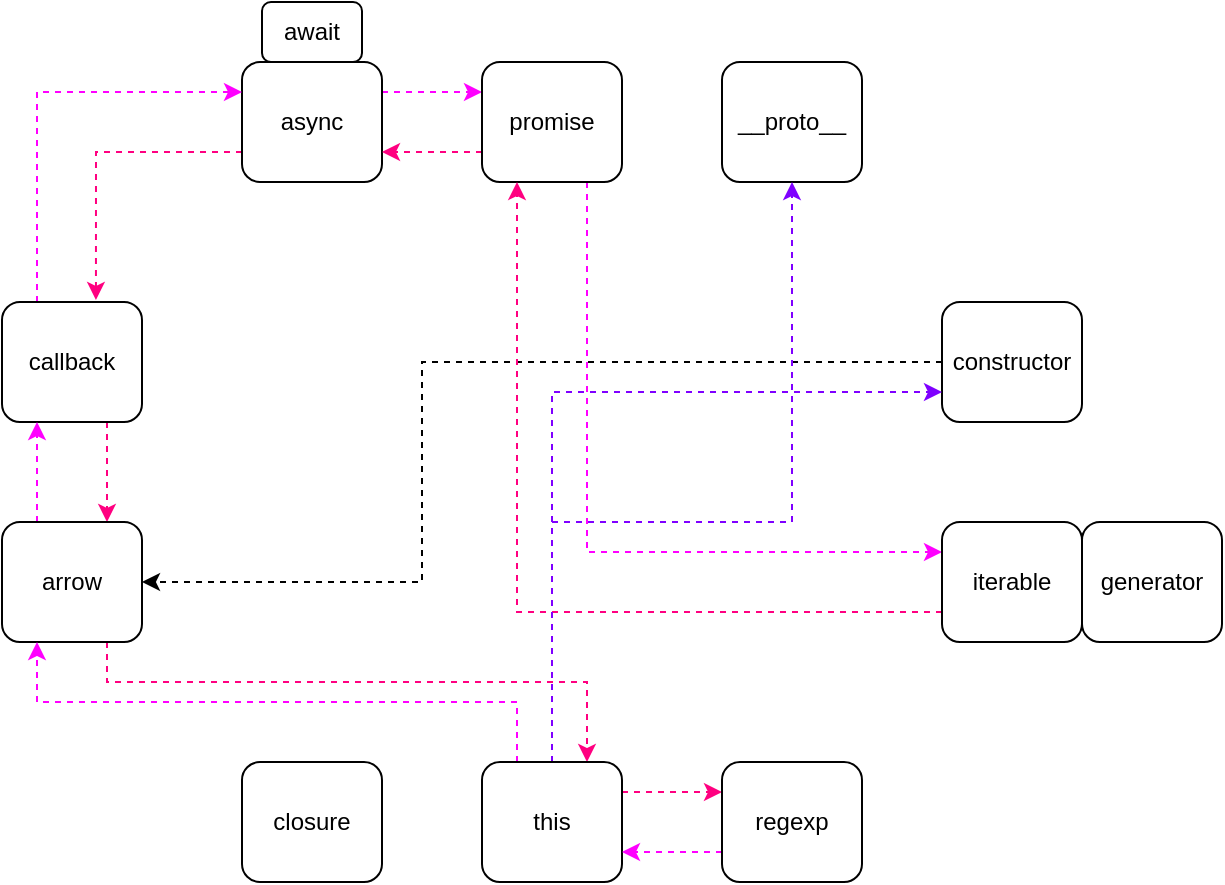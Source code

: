 <mxfile version="12.2.3" type="github" pages="1"><diagram id="gEzi6BaxBwg0mp5QSkwi" name="think[taro]"><mxGraphModel dx="946" dy="524" grid="1" gridSize="10" guides="1" tooltips="1" connect="1" arrows="1" fold="1" page="1" pageScale="1" pageWidth="827" pageHeight="1169" math="0" shadow="0"><root><mxCell id="0"/><mxCell id="1" parent="0"/><mxCell id="PK4Ka3FlkjGyycXvAM_a-22" style="edgeStyle=orthogonalEdgeStyle;rounded=0;orthogonalLoop=1;jettySize=auto;html=1;exitX=1;exitY=0.25;exitDx=0;exitDy=0;entryX=0;entryY=0.25;entryDx=0;entryDy=0;dashed=1;strokeColor=#FF00FF;fontColor=#FF00FF;" edge="1" parent="1" source="PK4Ka3FlkjGyycXvAM_a-1" target="PK4Ka3FlkjGyycXvAM_a-2"><mxGeometry relative="1" as="geometry"/></mxCell><mxCell id="PK4Ka3FlkjGyycXvAM_a-27" style="edgeStyle=orthogonalEdgeStyle;rounded=0;orthogonalLoop=1;jettySize=auto;html=1;exitX=0;exitY=0.75;exitDx=0;exitDy=0;entryX=0.671;entryY=-0.017;entryDx=0;entryDy=0;entryPerimeter=0;dashed=1;fontColor=#FF0080;strokeColor=#FF0080;" edge="1" parent="1" source="PK4Ka3FlkjGyycXvAM_a-1" target="PK4Ka3FlkjGyycXvAM_a-5"><mxGeometry relative="1" as="geometry"><Array as="points"><mxPoint x="127" y="145"/></Array></mxGeometry></mxCell><mxCell id="PK4Ka3FlkjGyycXvAM_a-1" value="async" style="rounded=1;whiteSpace=wrap;html=1;" vertex="1" parent="1"><mxGeometry x="200" y="100" width="70" height="60" as="geometry"/></mxCell><mxCell id="PK4Ka3FlkjGyycXvAM_a-23" style="edgeStyle=orthogonalEdgeStyle;rounded=0;orthogonalLoop=1;jettySize=auto;html=1;exitX=0;exitY=0.75;exitDx=0;exitDy=0;entryX=1;entryY=0.75;entryDx=0;entryDy=0;dashed=1;fontColor=#FF0080;strokeColor=#FF0080;" edge="1" parent="1" source="PK4Ka3FlkjGyycXvAM_a-2" target="PK4Ka3FlkjGyycXvAM_a-1"><mxGeometry relative="1" as="geometry"/></mxCell><mxCell id="PK4Ka3FlkjGyycXvAM_a-42" style="edgeStyle=orthogonalEdgeStyle;rounded=0;orthogonalLoop=1;jettySize=auto;html=1;exitX=0.75;exitY=1;exitDx=0;exitDy=0;entryX=0;entryY=0.25;entryDx=0;entryDy=0;dashed=1;strokeColor=#FF00FF;fontColor=#CC00CC;" edge="1" parent="1" source="PK4Ka3FlkjGyycXvAM_a-2" target="PK4Ka3FlkjGyycXvAM_a-8"><mxGeometry relative="1" as="geometry"/></mxCell><mxCell id="PK4Ka3FlkjGyycXvAM_a-2" value="promise&lt;span style=&quot;color: rgba(0 , 0 , 0 , 0) ; font-family: monospace ; font-size: 0px ; white-space: nowrap&quot;&gt;%3CmxGraphModel%3E%3Croot%3E%3CmxCell%20id%3D%220%22%2F%3E%3CmxCell%20id%3D%221%22%20parent%3D%220%22%2F%3E%3CmxCell%20id%3D%222%22%20value%3D%22async%22%20style%3D%22rounded%3D1%3BwhiteSpace%3Dwrap%3Bhtml%3D1%3B%22%20vertex%3D%221%22%20parent%3D%221%22%3E%3CmxGeometry%20x%3D%22200%22%20y%3D%22100%22%20width%3D%2270%22%20height%3D%2260%22%20as%3D%22geometry%22%2F%3E%3C%2FmxCell%3E%3C%2Froot%3E%3C%2FmxGraphModel%3E&lt;/span&gt;" style="rounded=1;whiteSpace=wrap;html=1;" vertex="1" parent="1"><mxGeometry x="320" y="100" width="70" height="60" as="geometry"/></mxCell><mxCell id="PK4Ka3FlkjGyycXvAM_a-3" value="__proto__" style="rounded=1;whiteSpace=wrap;html=1;" vertex="1" parent="1"><mxGeometry x="440" y="100" width="70" height="60" as="geometry"/></mxCell><mxCell id="PK4Ka3FlkjGyycXvAM_a-4" value="await" style="rounded=1;whiteSpace=wrap;html=1;" vertex="1" parent="1"><mxGeometry x="210" y="70" width="50" height="30" as="geometry"/></mxCell><mxCell id="PK4Ka3FlkjGyycXvAM_a-26" style="edgeStyle=orthogonalEdgeStyle;rounded=0;orthogonalLoop=1;jettySize=auto;html=1;exitX=0.25;exitY=0;exitDx=0;exitDy=0;entryX=0;entryY=0.25;entryDx=0;entryDy=0;dashed=1;strokeColor=#FF00FF;fontColor=#FF00FF;" edge="1" parent="1" source="PK4Ka3FlkjGyycXvAM_a-5" target="PK4Ka3FlkjGyycXvAM_a-1"><mxGeometry relative="1" as="geometry"/></mxCell><mxCell id="PK4Ka3FlkjGyycXvAM_a-37" style="edgeStyle=orthogonalEdgeStyle;rounded=0;orthogonalLoop=1;jettySize=auto;html=1;exitX=0.75;exitY=1;exitDx=0;exitDy=0;entryX=0.75;entryY=0;entryDx=0;entryDy=0;dashed=1;fontColor=#FF0080;strokeColor=#FF0080;" edge="1" parent="1" source="PK4Ka3FlkjGyycXvAM_a-5" target="PK4Ka3FlkjGyycXvAM_a-6"><mxGeometry relative="1" as="geometry"/></mxCell><mxCell id="PK4Ka3FlkjGyycXvAM_a-5" value="callback" style="rounded=1;whiteSpace=wrap;html=1;" vertex="1" parent="1"><mxGeometry x="80" y="220" width="70" height="60" as="geometry"/></mxCell><mxCell id="PK4Ka3FlkjGyycXvAM_a-28" style="edgeStyle=orthogonalEdgeStyle;rounded=0;orthogonalLoop=1;jettySize=auto;html=1;exitX=0.25;exitY=0;exitDx=0;exitDy=0;entryX=0.25;entryY=1;entryDx=0;entryDy=0;dashed=1;strokeColor=#FF00FF;fontColor=#FF00FF;" edge="1" parent="1" source="PK4Ka3FlkjGyycXvAM_a-6" target="PK4Ka3FlkjGyycXvAM_a-5"><mxGeometry relative="1" as="geometry"/></mxCell><mxCell id="PK4Ka3FlkjGyycXvAM_a-32" style="edgeStyle=orthogonalEdgeStyle;rounded=0;orthogonalLoop=1;jettySize=auto;html=1;exitX=0.75;exitY=1;exitDx=0;exitDy=0;entryX=0.75;entryY=0;entryDx=0;entryDy=0;dashed=1;fontColor=#FF0080;strokeColor=#FF0080;" edge="1" parent="1" source="PK4Ka3FlkjGyycXvAM_a-6" target="PK4Ka3FlkjGyycXvAM_a-10"><mxGeometry relative="1" as="geometry"><Array as="points"><mxPoint x="133" y="410"/><mxPoint x="373" y="410"/></Array></mxGeometry></mxCell><mxCell id="PK4Ka3FlkjGyycXvAM_a-6" value="arrow" style="rounded=1;whiteSpace=wrap;html=1;" vertex="1" parent="1"><mxGeometry x="80" y="330" width="70" height="60" as="geometry"/></mxCell><mxCell id="PK4Ka3FlkjGyycXvAM_a-38" style="edgeStyle=orthogonalEdgeStyle;rounded=0;orthogonalLoop=1;jettySize=auto;html=1;exitX=0;exitY=0.5;exitDx=0;exitDy=0;entryX=1;entryY=0.5;entryDx=0;entryDy=0;dashed=1;" edge="1" parent="1" source="PK4Ka3FlkjGyycXvAM_a-7" target="PK4Ka3FlkjGyycXvAM_a-6"><mxGeometry relative="1" as="geometry"><Array as="points"><mxPoint x="290" y="250"/><mxPoint x="290" y="360"/></Array></mxGeometry></mxCell><mxCell id="PK4Ka3FlkjGyycXvAM_a-7" value="constructor" style="rounded=1;whiteSpace=wrap;html=1;" vertex="1" parent="1"><mxGeometry x="550" y="220" width="70" height="60" as="geometry"/></mxCell><mxCell id="PK4Ka3FlkjGyycXvAM_a-43" style="edgeStyle=orthogonalEdgeStyle;rounded=0;orthogonalLoop=1;jettySize=auto;html=1;exitX=0;exitY=0.75;exitDx=0;exitDy=0;entryX=0.25;entryY=1;entryDx=0;entryDy=0;dashed=1;strokeColor=#FF0080;fontColor=#FF0080;" edge="1" parent="1" source="PK4Ka3FlkjGyycXvAM_a-8" target="PK4Ka3FlkjGyycXvAM_a-2"><mxGeometry relative="1" as="geometry"/></mxCell><mxCell id="PK4Ka3FlkjGyycXvAM_a-8" value="iterable" style="rounded=1;whiteSpace=wrap;html=1;" vertex="1" parent="1"><mxGeometry x="550" y="330" width="70" height="60" as="geometry"/></mxCell><mxCell id="PK4Ka3FlkjGyycXvAM_a-9" value="closure" style="rounded=1;whiteSpace=wrap;html=1;" vertex="1" parent="1"><mxGeometry x="200" y="450" width="70" height="60" as="geometry"/></mxCell><mxCell id="PK4Ka3FlkjGyycXvAM_a-31" style="edgeStyle=orthogonalEdgeStyle;rounded=0;orthogonalLoop=1;jettySize=auto;html=1;exitX=0.25;exitY=0;exitDx=0;exitDy=0;entryX=0.25;entryY=1;entryDx=0;entryDy=0;dashed=1;strokeColor=#FF00FF;fontColor=#FF00FF;" edge="1" parent="1" source="PK4Ka3FlkjGyycXvAM_a-10" target="PK4Ka3FlkjGyycXvAM_a-6"><mxGeometry relative="1" as="geometry"/></mxCell><mxCell id="PK4Ka3FlkjGyycXvAM_a-39" style="edgeStyle=orthogonalEdgeStyle;rounded=0;orthogonalLoop=1;jettySize=auto;html=1;exitX=0.5;exitY=0;exitDx=0;exitDy=0;entryX=0.5;entryY=1;entryDx=0;entryDy=0;dashed=1;strokeColor=#7F00FF;fontColor=#9933FF;" edge="1" parent="1" source="PK4Ka3FlkjGyycXvAM_a-10" target="PK4Ka3FlkjGyycXvAM_a-3"><mxGeometry relative="1" as="geometry"><Array as="points"><mxPoint x="355" y="330"/><mxPoint x="475" y="330"/></Array></mxGeometry></mxCell><mxCell id="PK4Ka3FlkjGyycXvAM_a-41" style="edgeStyle=orthogonalEdgeStyle;rounded=0;orthogonalLoop=1;jettySize=auto;html=1;exitX=1;exitY=0.25;exitDx=0;exitDy=0;entryX=0;entryY=0.25;entryDx=0;entryDy=0;dashed=1;strokeColor=#FF0080;fontColor=#FF0080;" edge="1" parent="1" source="PK4Ka3FlkjGyycXvAM_a-10" target="PK4Ka3FlkjGyycXvAM_a-11"><mxGeometry relative="1" as="geometry"/></mxCell><mxCell id="PK4Ka3FlkjGyycXvAM_a-44" style="edgeStyle=orthogonalEdgeStyle;rounded=0;orthogonalLoop=1;jettySize=auto;html=1;exitX=0.5;exitY=0;exitDx=0;exitDy=0;entryX=0;entryY=0.75;entryDx=0;entryDy=0;dashed=1;strokeColor=#7F00FF;fontColor=#7F00FF;" edge="1" parent="1" source="PK4Ka3FlkjGyycXvAM_a-10" target="PK4Ka3FlkjGyycXvAM_a-7"><mxGeometry relative="1" as="geometry"/></mxCell><mxCell id="PK4Ka3FlkjGyycXvAM_a-10" value="this" style="rounded=1;whiteSpace=wrap;html=1;" vertex="1" parent="1"><mxGeometry x="320" y="450" width="70" height="60" as="geometry"/></mxCell><mxCell id="PK4Ka3FlkjGyycXvAM_a-40" style="edgeStyle=orthogonalEdgeStyle;rounded=0;orthogonalLoop=1;jettySize=auto;html=1;exitX=0;exitY=0.75;exitDx=0;exitDy=0;entryX=1;entryY=0.75;entryDx=0;entryDy=0;dashed=1;strokeColor=#FF00FF;fontColor=#CC00CC;" edge="1" parent="1" source="PK4Ka3FlkjGyycXvAM_a-11" target="PK4Ka3FlkjGyycXvAM_a-10"><mxGeometry relative="1" as="geometry"/></mxCell><mxCell id="PK4Ka3FlkjGyycXvAM_a-11" value="regexp" style="rounded=1;whiteSpace=wrap;html=1;" vertex="1" parent="1"><mxGeometry x="440" y="450" width="70" height="60" as="geometry"/></mxCell><mxCell id="PK4Ka3FlkjGyycXvAM_a-12" value="generator" style="rounded=1;whiteSpace=wrap;html=1;" vertex="1" parent="1"><mxGeometry x="620" y="330" width="70" height="60" as="geometry"/></mxCell></root></mxGraphModel></diagram></mxfile>